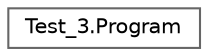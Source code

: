 digraph "Graphical Class Hierarchy"
{
 // LATEX_PDF_SIZE
  bgcolor="transparent";
  edge [fontname=Helvetica,fontsize=10,labelfontname=Helvetica,labelfontsize=10];
  node [fontname=Helvetica,fontsize=10,shape=box,height=0.2,width=0.4];
  rankdir="LR";
  Node0 [label="Test_3.Program",height=0.2,width=0.4,color="grey40", fillcolor="white", style="filled",URL="$class_test__3_1_1_program.html",tooltip="<brief>Класс \"Program\"</brief> Данный класс нужен для исполнения кода"];
}
